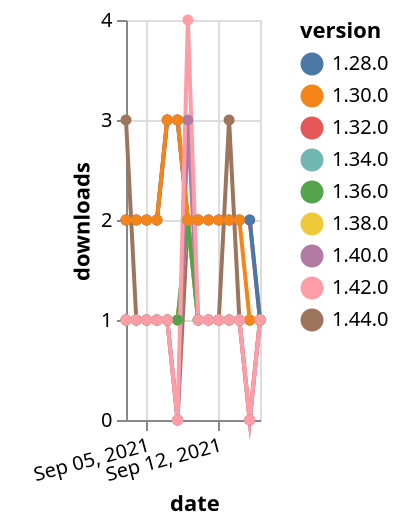 {"$schema": "https://vega.github.io/schema/vega-lite/v5.json", "description": "A simple bar chart with embedded data.", "data": {"values": [{"date": "2021-09-03", "total": 234, "delta": 1, "version": "1.34.0"}, {"date": "2021-09-04", "total": 235, "delta": 1, "version": "1.34.0"}, {"date": "2021-09-05", "total": 236, "delta": 1, "version": "1.34.0"}, {"date": "2021-09-06", "total": 237, "delta": 1, "version": "1.34.0"}, {"date": "2021-09-07", "total": 238, "delta": 1, "version": "1.34.0"}, {"date": "2021-09-08", "total": 239, "delta": 1, "version": "1.34.0"}, {"date": "2021-09-09", "total": 241, "delta": 2, "version": "1.34.0"}, {"date": "2021-09-10", "total": 242, "delta": 1, "version": "1.34.0"}, {"date": "2021-09-11", "total": 243, "delta": 1, "version": "1.34.0"}, {"date": "2021-09-12", "total": 244, "delta": 1, "version": "1.34.0"}, {"date": "2021-09-13", "total": 245, "delta": 1, "version": "1.34.0"}, {"date": "2021-09-14", "total": 246, "delta": 1, "version": "1.34.0"}, {"date": "2021-09-15", "total": 247, "delta": 1, "version": "1.34.0"}, {"date": "2021-09-16", "total": 248, "delta": 1, "version": "1.34.0"}, {"date": "2021-09-03", "total": 2300, "delta": 2, "version": "1.32.0"}, {"date": "2021-09-04", "total": 2302, "delta": 2, "version": "1.32.0"}, {"date": "2021-09-05", "total": 2304, "delta": 2, "version": "1.32.0"}, {"date": "2021-09-06", "total": 2306, "delta": 2, "version": "1.32.0"}, {"date": "2021-09-07", "total": 2309, "delta": 3, "version": "1.32.0"}, {"date": "2021-09-08", "total": 2312, "delta": 3, "version": "1.32.0"}, {"date": "2021-09-09", "total": 2314, "delta": 2, "version": "1.32.0"}, {"date": "2021-09-10", "total": 2316, "delta": 2, "version": "1.32.0"}, {"date": "2021-09-11", "total": 2318, "delta": 2, "version": "1.32.0"}, {"date": "2021-09-12", "total": 2320, "delta": 2, "version": "1.32.0"}, {"date": "2021-09-13", "total": 2322, "delta": 2, "version": "1.32.0"}, {"date": "2021-09-14", "total": 2324, "delta": 2, "version": "1.32.0"}, {"date": "2021-09-15", "total": 2326, "delta": 2, "version": "1.32.0"}, {"date": "2021-09-16", "total": 2327, "delta": 1, "version": "1.32.0"}, {"date": "2021-09-03", "total": 2668, "delta": 2, "version": "1.28.0"}, {"date": "2021-09-04", "total": 2670, "delta": 2, "version": "1.28.0"}, {"date": "2021-09-05", "total": 2672, "delta": 2, "version": "1.28.0"}, {"date": "2021-09-06", "total": 2674, "delta": 2, "version": "1.28.0"}, {"date": "2021-09-07", "total": 2677, "delta": 3, "version": "1.28.0"}, {"date": "2021-09-08", "total": 2680, "delta": 3, "version": "1.28.0"}, {"date": "2021-09-09", "total": 2682, "delta": 2, "version": "1.28.0"}, {"date": "2021-09-10", "total": 2684, "delta": 2, "version": "1.28.0"}, {"date": "2021-09-11", "total": 2686, "delta": 2, "version": "1.28.0"}, {"date": "2021-09-12", "total": 2688, "delta": 2, "version": "1.28.0"}, {"date": "2021-09-13", "total": 2690, "delta": 2, "version": "1.28.0"}, {"date": "2021-09-14", "total": 2692, "delta": 2, "version": "1.28.0"}, {"date": "2021-09-15", "total": 2694, "delta": 2, "version": "1.28.0"}, {"date": "2021-09-16", "total": 2695, "delta": 1, "version": "1.28.0"}, {"date": "2021-09-03", "total": 121, "delta": 3, "version": "1.44.0"}, {"date": "2021-09-04", "total": 122, "delta": 1, "version": "1.44.0"}, {"date": "2021-09-05", "total": 123, "delta": 1, "version": "1.44.0"}, {"date": "2021-09-06", "total": 124, "delta": 1, "version": "1.44.0"}, {"date": "2021-09-07", "total": 125, "delta": 1, "version": "1.44.0"}, {"date": "2021-09-08", "total": 125, "delta": 0, "version": "1.44.0"}, {"date": "2021-09-09", "total": 127, "delta": 2, "version": "1.44.0"}, {"date": "2021-09-10", "total": 128, "delta": 1, "version": "1.44.0"}, {"date": "2021-09-11", "total": 129, "delta": 1, "version": "1.44.0"}, {"date": "2021-09-12", "total": 130, "delta": 1, "version": "1.44.0"}, {"date": "2021-09-13", "total": 133, "delta": 3, "version": "1.44.0"}, {"date": "2021-09-14", "total": 134, "delta": 1, "version": "1.44.0"}, {"date": "2021-09-15", "total": 134, "delta": 0, "version": "1.44.0"}, {"date": "2021-09-16", "total": 135, "delta": 1, "version": "1.44.0"}, {"date": "2021-09-03", "total": 174, "delta": 1, "version": "1.38.0"}, {"date": "2021-09-04", "total": 175, "delta": 1, "version": "1.38.0"}, {"date": "2021-09-05", "total": 176, "delta": 1, "version": "1.38.0"}, {"date": "2021-09-06", "total": 177, "delta": 1, "version": "1.38.0"}, {"date": "2021-09-07", "total": 178, "delta": 1, "version": "1.38.0"}, {"date": "2021-09-08", "total": 179, "delta": 1, "version": "1.38.0"}, {"date": "2021-09-09", "total": 181, "delta": 2, "version": "1.38.0"}, {"date": "2021-09-10", "total": 182, "delta": 1, "version": "1.38.0"}, {"date": "2021-09-11", "total": 183, "delta": 1, "version": "1.38.0"}, {"date": "2021-09-12", "total": 184, "delta": 1, "version": "1.38.0"}, {"date": "2021-09-13", "total": 185, "delta": 1, "version": "1.38.0"}, {"date": "2021-09-14", "total": 186, "delta": 1, "version": "1.38.0"}, {"date": "2021-09-15", "total": 187, "delta": 1, "version": "1.38.0"}, {"date": "2021-09-16", "total": 188, "delta": 1, "version": "1.38.0"}, {"date": "2021-09-03", "total": 190, "delta": 1, "version": "1.36.0"}, {"date": "2021-09-04", "total": 191, "delta": 1, "version": "1.36.0"}, {"date": "2021-09-05", "total": 192, "delta": 1, "version": "1.36.0"}, {"date": "2021-09-06", "total": 193, "delta": 1, "version": "1.36.0"}, {"date": "2021-09-07", "total": 194, "delta": 1, "version": "1.36.0"}, {"date": "2021-09-08", "total": 195, "delta": 1, "version": "1.36.0"}, {"date": "2021-09-09", "total": 197, "delta": 2, "version": "1.36.0"}, {"date": "2021-09-10", "total": 198, "delta": 1, "version": "1.36.0"}, {"date": "2021-09-11", "total": 199, "delta": 1, "version": "1.36.0"}, {"date": "2021-09-12", "total": 200, "delta": 1, "version": "1.36.0"}, {"date": "2021-09-13", "total": 201, "delta": 1, "version": "1.36.0"}, {"date": "2021-09-14", "total": 202, "delta": 1, "version": "1.36.0"}, {"date": "2021-09-15", "total": 203, "delta": 1, "version": "1.36.0"}, {"date": "2021-09-16", "total": 204, "delta": 1, "version": "1.36.0"}, {"date": "2021-09-03", "total": 148, "delta": 1, "version": "1.40.0"}, {"date": "2021-09-04", "total": 149, "delta": 1, "version": "1.40.0"}, {"date": "2021-09-05", "total": 150, "delta": 1, "version": "1.40.0"}, {"date": "2021-09-06", "total": 151, "delta": 1, "version": "1.40.0"}, {"date": "2021-09-07", "total": 152, "delta": 1, "version": "1.40.0"}, {"date": "2021-09-08", "total": 152, "delta": 0, "version": "1.40.0"}, {"date": "2021-09-09", "total": 155, "delta": 3, "version": "1.40.0"}, {"date": "2021-09-10", "total": 156, "delta": 1, "version": "1.40.0"}, {"date": "2021-09-11", "total": 157, "delta": 1, "version": "1.40.0"}, {"date": "2021-09-12", "total": 158, "delta": 1, "version": "1.40.0"}, {"date": "2021-09-13", "total": 159, "delta": 1, "version": "1.40.0"}, {"date": "2021-09-14", "total": 160, "delta": 1, "version": "1.40.0"}, {"date": "2021-09-15", "total": 160, "delta": 0, "version": "1.40.0"}, {"date": "2021-09-16", "total": 161, "delta": 1, "version": "1.40.0"}, {"date": "2021-09-03", "total": 2647, "delta": 2, "version": "1.30.0"}, {"date": "2021-09-04", "total": 2649, "delta": 2, "version": "1.30.0"}, {"date": "2021-09-05", "total": 2651, "delta": 2, "version": "1.30.0"}, {"date": "2021-09-06", "total": 2653, "delta": 2, "version": "1.30.0"}, {"date": "2021-09-07", "total": 2656, "delta": 3, "version": "1.30.0"}, {"date": "2021-09-08", "total": 2659, "delta": 3, "version": "1.30.0"}, {"date": "2021-09-09", "total": 2661, "delta": 2, "version": "1.30.0"}, {"date": "2021-09-10", "total": 2663, "delta": 2, "version": "1.30.0"}, {"date": "2021-09-11", "total": 2665, "delta": 2, "version": "1.30.0"}, {"date": "2021-09-12", "total": 2667, "delta": 2, "version": "1.30.0"}, {"date": "2021-09-13", "total": 2669, "delta": 2, "version": "1.30.0"}, {"date": "2021-09-14", "total": 2671, "delta": 2, "version": "1.30.0"}, {"date": "2021-09-15", "total": 2672, "delta": 1, "version": "1.30.0"}, {"date": "2021-09-16", "total": 2673, "delta": 1, "version": "1.30.0"}, {"date": "2021-09-03", "total": 177, "delta": 1, "version": "1.42.0"}, {"date": "2021-09-04", "total": 178, "delta": 1, "version": "1.42.0"}, {"date": "2021-09-05", "total": 179, "delta": 1, "version": "1.42.0"}, {"date": "2021-09-06", "total": 180, "delta": 1, "version": "1.42.0"}, {"date": "2021-09-07", "total": 181, "delta": 1, "version": "1.42.0"}, {"date": "2021-09-08", "total": 181, "delta": 0, "version": "1.42.0"}, {"date": "2021-09-09", "total": 185, "delta": 4, "version": "1.42.0"}, {"date": "2021-09-10", "total": 186, "delta": 1, "version": "1.42.0"}, {"date": "2021-09-11", "total": 187, "delta": 1, "version": "1.42.0"}, {"date": "2021-09-12", "total": 188, "delta": 1, "version": "1.42.0"}, {"date": "2021-09-13", "total": 189, "delta": 1, "version": "1.42.0"}, {"date": "2021-09-14", "total": 190, "delta": 1, "version": "1.42.0"}, {"date": "2021-09-15", "total": 190, "delta": 0, "version": "1.42.0"}, {"date": "2021-09-16", "total": 191, "delta": 1, "version": "1.42.0"}]}, "width": "container", "mark": {"type": "line", "point": {"filled": true}}, "encoding": {"x": {"field": "date", "type": "temporal", "timeUnit": "yearmonthdate", "title": "date", "axis": {"labelAngle": -15}}, "y": {"field": "delta", "type": "quantitative", "title": "downloads"}, "color": {"field": "version", "type": "nominal"}, "tooltip": {"field": "delta"}}}